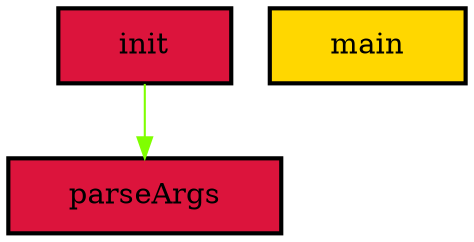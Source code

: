 digraph "Diagram of: Main" {
    node [margin="0.4,0.1"
         ,style=filled];
    1 [label=init
      ,shape=box
      ,fillcolor=crimson
      ,style="filled,bold"];
    2 [label=main
      ,shape=box
      ,fillcolor=gold
      ,style="filled,bold"];
    3 [label=parseArgs
      ,shape=box
      ,fillcolor=crimson
      ,style="filled,bold"];
    1 -> 3 [penwidth=1
           ,color=chartreuse];
}
